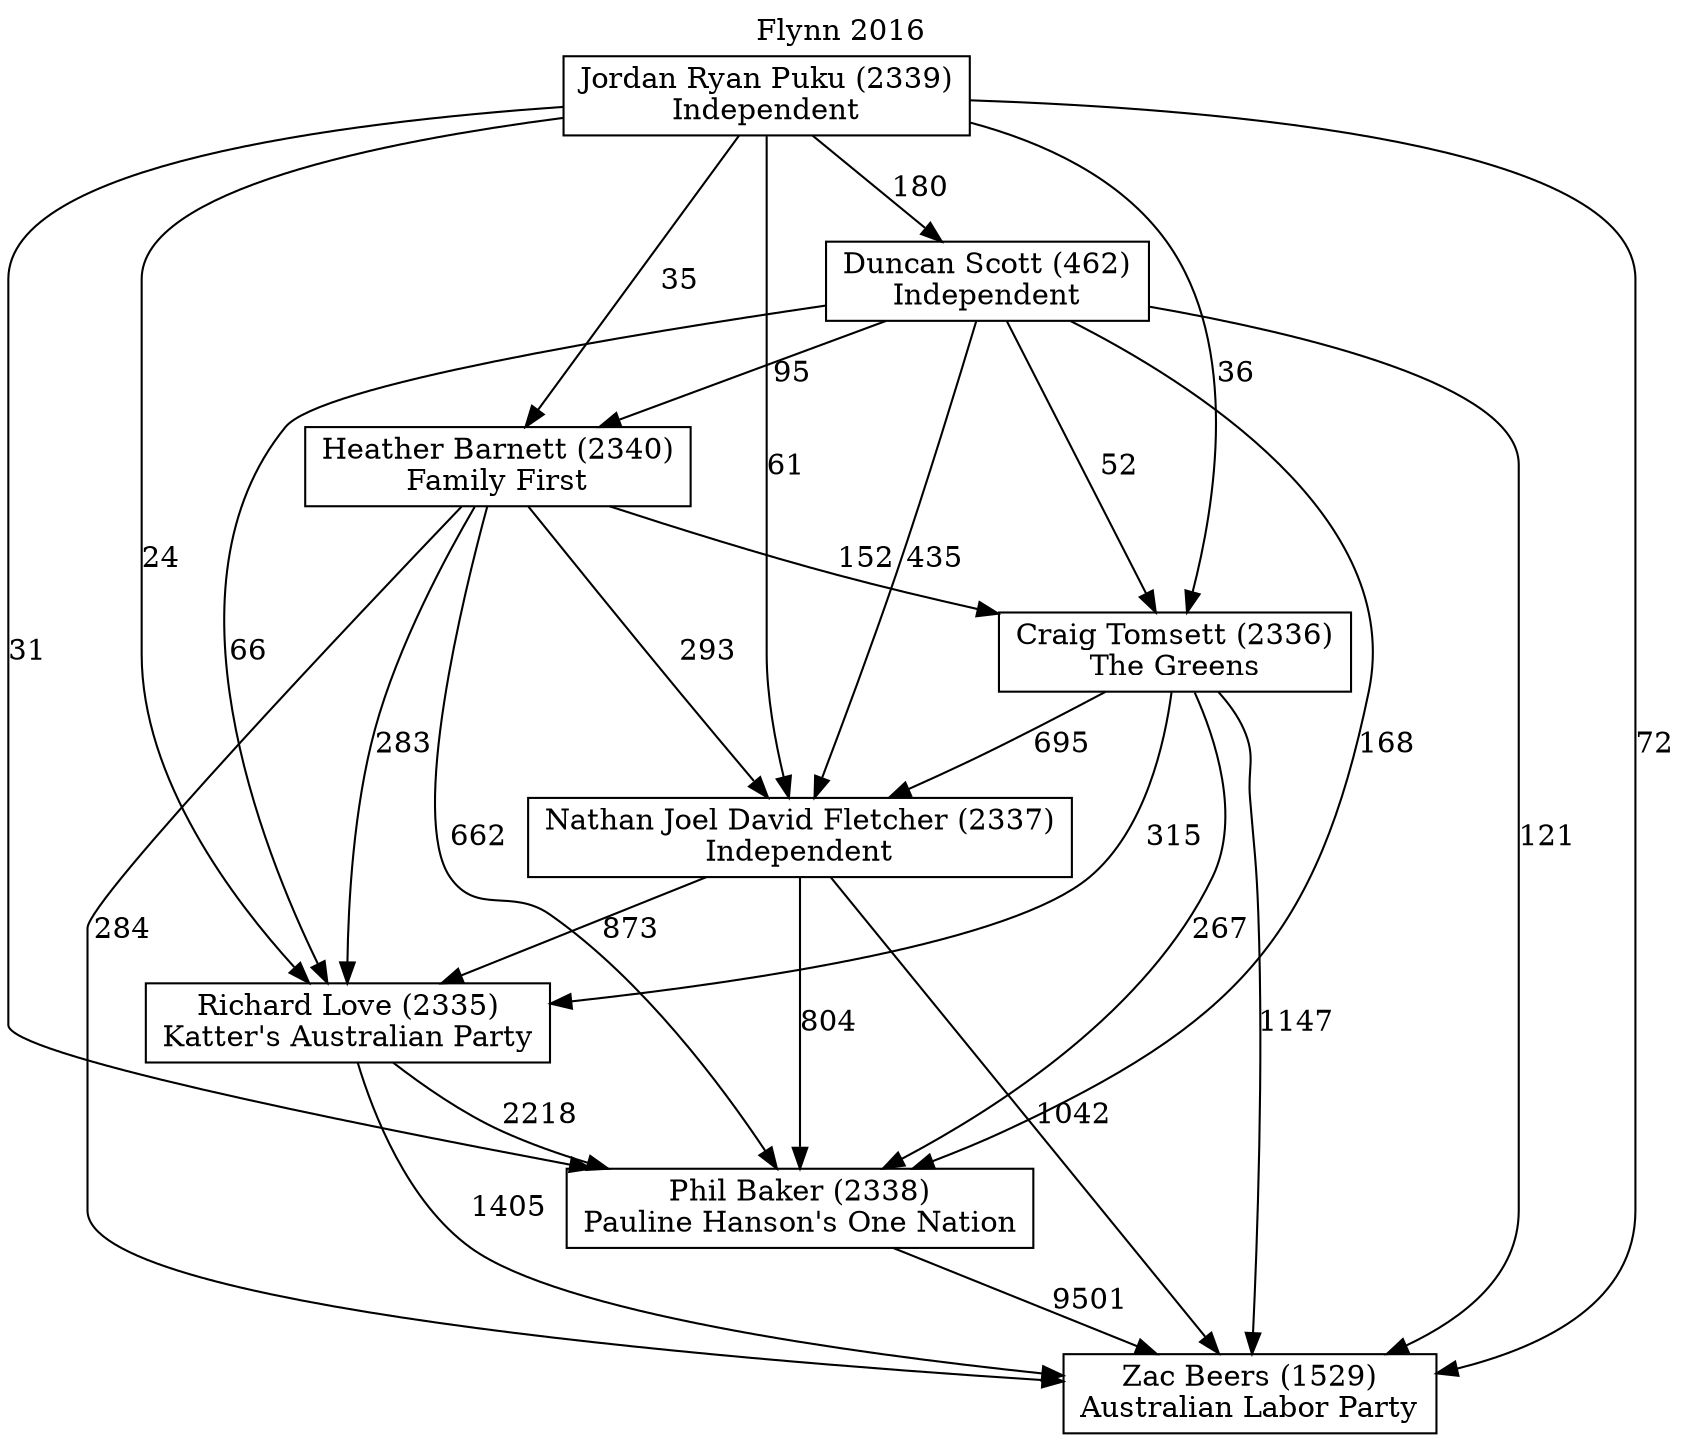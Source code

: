 // House preference flow
digraph "Zac Beers (1529)_Flynn_2016" {
	graph [label="Flynn 2016" labelloc=t mclimit=10]
	node [shape=box]
	"Craig Tomsett (2336)" [label="Craig Tomsett (2336)
The Greens"]
	"Duncan Scott (462)" [label="Duncan Scott (462)
Independent"]
	"Heather Barnett (2340)" [label="Heather Barnett (2340)
Family First"]
	"Jordan Ryan Puku (2339)" [label="Jordan Ryan Puku (2339)
Independent"]
	"Nathan Joel David Fletcher (2337)" [label="Nathan Joel David Fletcher (2337)
Independent"]
	"Phil Baker (2338)" [label="Phil Baker (2338)
Pauline Hanson's One Nation"]
	"Richard Love (2335)" [label="Richard Love (2335)
Katter's Australian Party"]
	"Zac Beers (1529)" [label="Zac Beers (1529)
Australian Labor Party"]
	"Craig Tomsett (2336)" -> "Nathan Joel David Fletcher (2337)" [label=695]
	"Craig Tomsett (2336)" -> "Phil Baker (2338)" [label=267]
	"Craig Tomsett (2336)" -> "Richard Love (2335)" [label=315]
	"Craig Tomsett (2336)" -> "Zac Beers (1529)" [label=1147]
	"Duncan Scott (462)" -> "Craig Tomsett (2336)" [label=52]
	"Duncan Scott (462)" -> "Heather Barnett (2340)" [label=95]
	"Duncan Scott (462)" -> "Nathan Joel David Fletcher (2337)" [label=435]
	"Duncan Scott (462)" -> "Phil Baker (2338)" [label=168]
	"Duncan Scott (462)" -> "Richard Love (2335)" [label=66]
	"Duncan Scott (462)" -> "Zac Beers (1529)" [label=121]
	"Heather Barnett (2340)" -> "Craig Tomsett (2336)" [label=152]
	"Heather Barnett (2340)" -> "Nathan Joel David Fletcher (2337)" [label=293]
	"Heather Barnett (2340)" -> "Phil Baker (2338)" [label=662]
	"Heather Barnett (2340)" -> "Richard Love (2335)" [label=283]
	"Heather Barnett (2340)" -> "Zac Beers (1529)" [label=284]
	"Jordan Ryan Puku (2339)" -> "Craig Tomsett (2336)" [label=36]
	"Jordan Ryan Puku (2339)" -> "Duncan Scott (462)" [label=180]
	"Jordan Ryan Puku (2339)" -> "Heather Barnett (2340)" [label=35]
	"Jordan Ryan Puku (2339)" -> "Nathan Joel David Fletcher (2337)" [label=61]
	"Jordan Ryan Puku (2339)" -> "Phil Baker (2338)" [label=31]
	"Jordan Ryan Puku (2339)" -> "Richard Love (2335)" [label=24]
	"Jordan Ryan Puku (2339)" -> "Zac Beers (1529)" [label=72]
	"Nathan Joel David Fletcher (2337)" -> "Phil Baker (2338)" [label=804]
	"Nathan Joel David Fletcher (2337)" -> "Richard Love (2335)" [label=873]
	"Nathan Joel David Fletcher (2337)" -> "Zac Beers (1529)" [label=1042]
	"Phil Baker (2338)" -> "Zac Beers (1529)" [label=9501]
	"Richard Love (2335)" -> "Phil Baker (2338)" [label=2218]
	"Richard Love (2335)" -> "Zac Beers (1529)" [label=1405]
}
